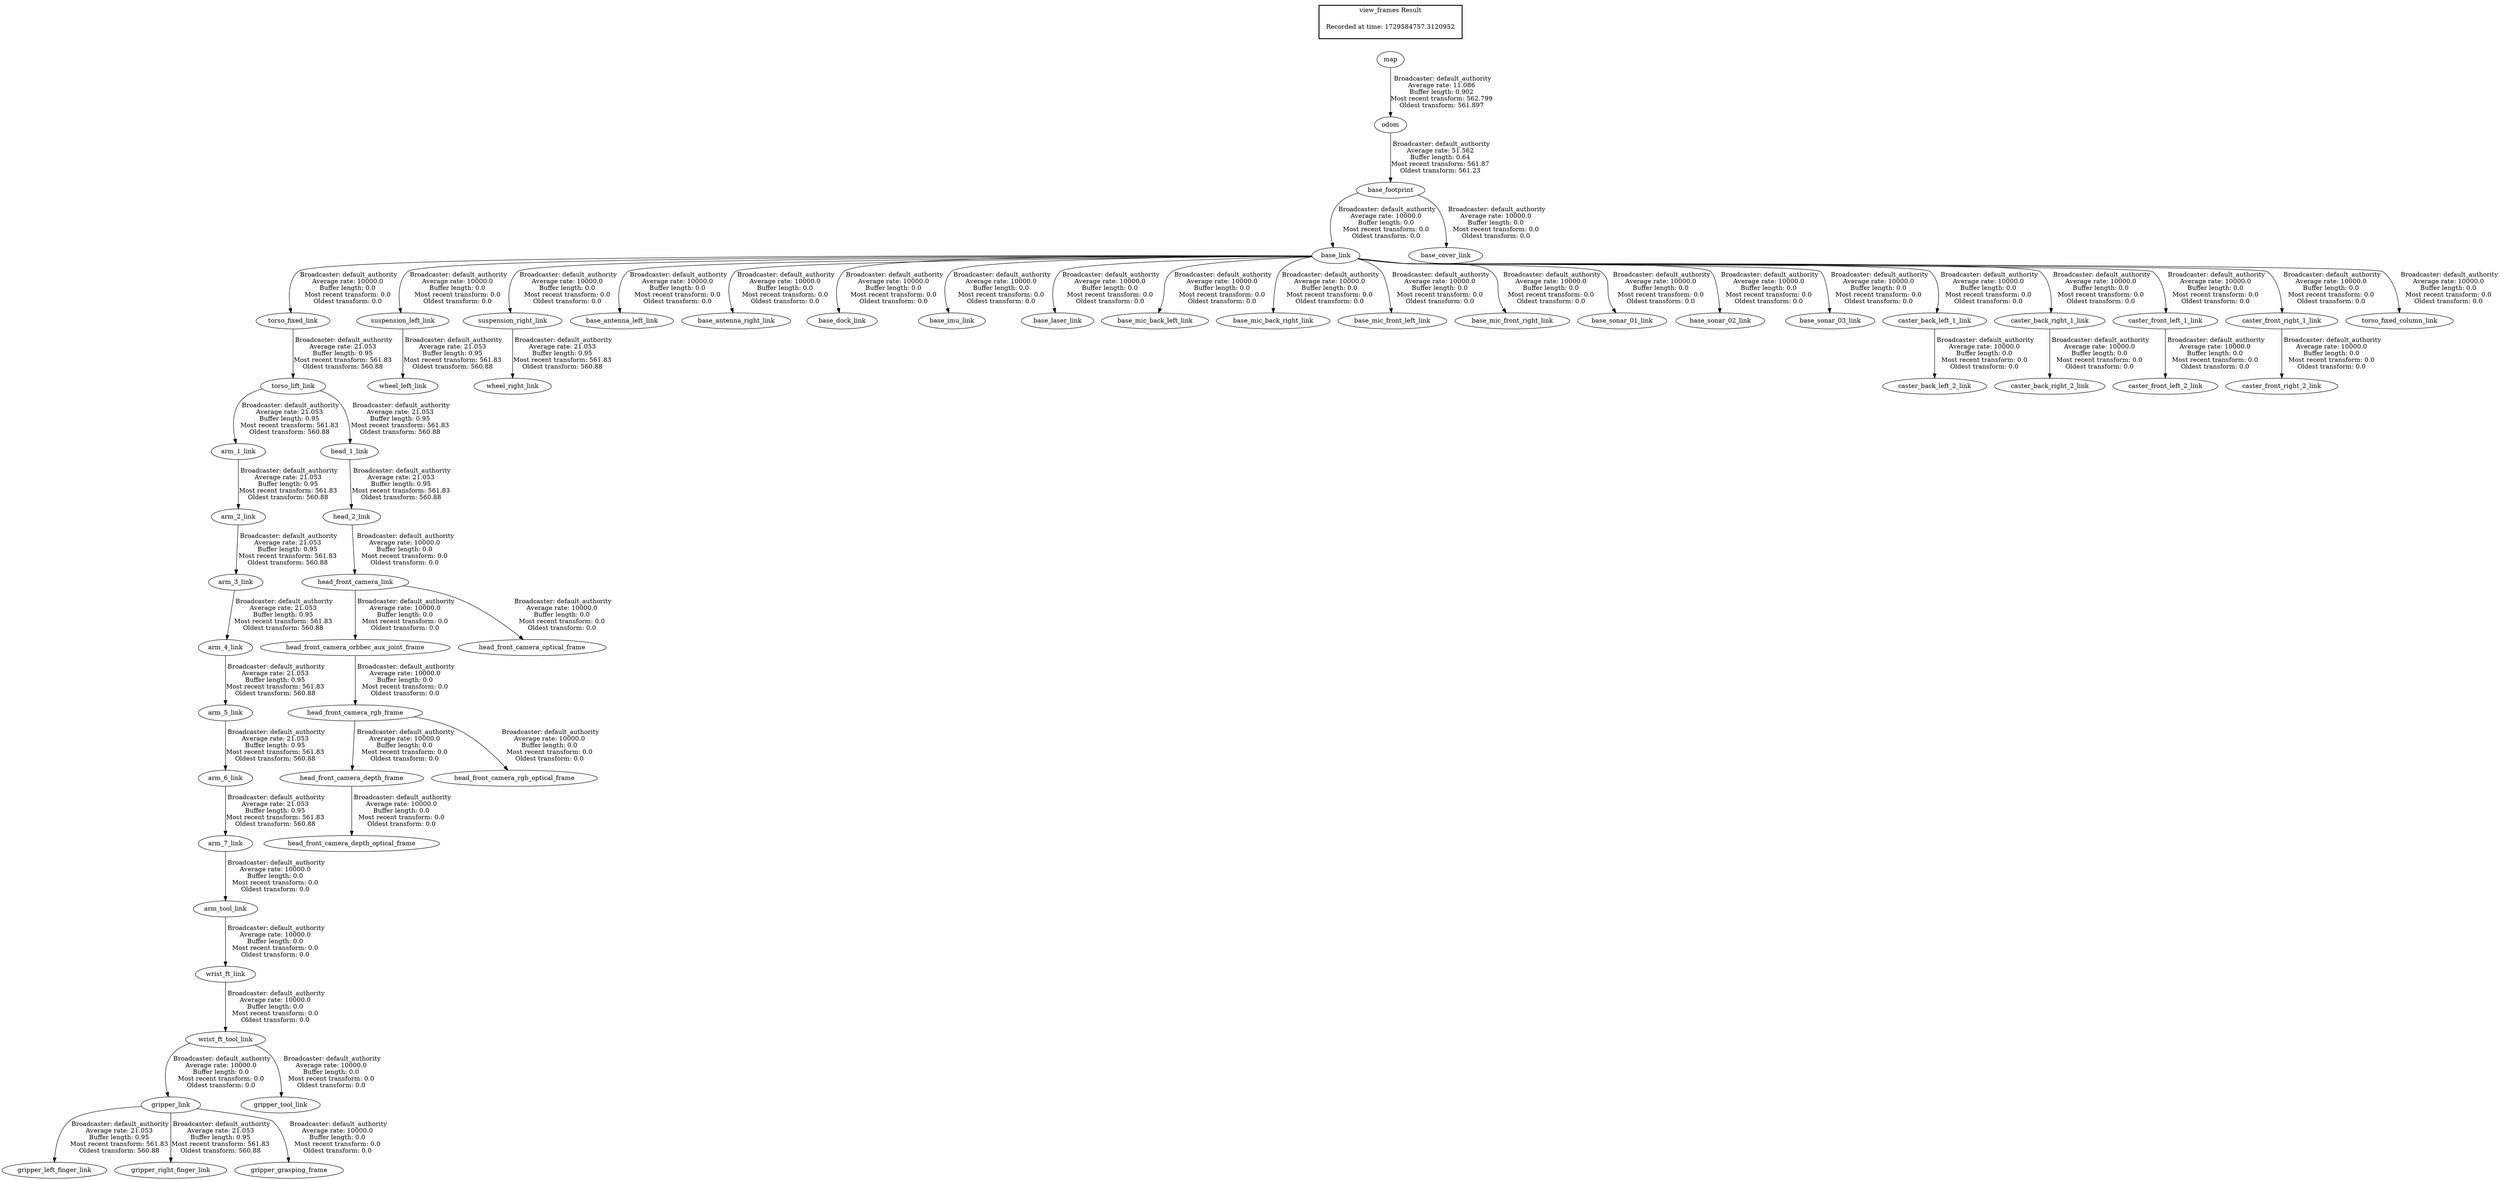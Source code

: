 digraph G {
"torso_lift_link" -> "arm_1_link"[label=" Broadcaster: default_authority\nAverage rate: 21.053\nBuffer length: 0.95\nMost recent transform: 561.83\nOldest transform: 560.88\n"];
"torso_fixed_link" -> "torso_lift_link"[label=" Broadcaster: default_authority\nAverage rate: 21.053\nBuffer length: 0.95\nMost recent transform: 561.83\nOldest transform: 560.88\n"];
"arm_1_link" -> "arm_2_link"[label=" Broadcaster: default_authority\nAverage rate: 21.053\nBuffer length: 0.95\nMost recent transform: 561.83\nOldest transform: 560.88\n"];
"arm_2_link" -> "arm_3_link"[label=" Broadcaster: default_authority\nAverage rate: 21.053\nBuffer length: 0.95\nMost recent transform: 561.83\nOldest transform: 560.88\n"];
"arm_3_link" -> "arm_4_link"[label=" Broadcaster: default_authority\nAverage rate: 21.053\nBuffer length: 0.95\nMost recent transform: 561.83\nOldest transform: 560.88\n"];
"arm_4_link" -> "arm_5_link"[label=" Broadcaster: default_authority\nAverage rate: 21.053\nBuffer length: 0.95\nMost recent transform: 561.83\nOldest transform: 560.88\n"];
"arm_5_link" -> "arm_6_link"[label=" Broadcaster: default_authority\nAverage rate: 21.053\nBuffer length: 0.95\nMost recent transform: 561.83\nOldest transform: 560.88\n"];
"arm_6_link" -> "arm_7_link"[label=" Broadcaster: default_authority\nAverage rate: 21.053\nBuffer length: 0.95\nMost recent transform: 561.83\nOldest transform: 560.88\n"];
"gripper_link" -> "gripper_left_finger_link"[label=" Broadcaster: default_authority\nAverage rate: 21.053\nBuffer length: 0.95\nMost recent transform: 561.83\nOldest transform: 560.88\n"];
"wrist_ft_tool_link" -> "gripper_link"[label=" Broadcaster: default_authority\nAverage rate: 10000.0\nBuffer length: 0.0\nMost recent transform: 0.0\nOldest transform: 0.0\n"];
"gripper_link" -> "gripper_right_finger_link"[label=" Broadcaster: default_authority\nAverage rate: 21.053\nBuffer length: 0.95\nMost recent transform: 561.83\nOldest transform: 560.88\n"];
"torso_lift_link" -> "head_1_link"[label=" Broadcaster: default_authority\nAverage rate: 21.053\nBuffer length: 0.95\nMost recent transform: 561.83\nOldest transform: 560.88\n"];
"head_1_link" -> "head_2_link"[label=" Broadcaster: default_authority\nAverage rate: 21.053\nBuffer length: 0.95\nMost recent transform: 561.83\nOldest transform: 560.88\n"];
"base_link" -> "torso_fixed_link"[label=" Broadcaster: default_authority\nAverage rate: 10000.0\nBuffer length: 0.0\nMost recent transform: 0.0\nOldest transform: 0.0\n"];
"suspension_left_link" -> "wheel_left_link"[label=" Broadcaster: default_authority\nAverage rate: 21.053\nBuffer length: 0.95\nMost recent transform: 561.83\nOldest transform: 560.88\n"];
"base_link" -> "suspension_left_link"[label=" Broadcaster: default_authority\nAverage rate: 10000.0\nBuffer length: 0.0\nMost recent transform: 0.0\nOldest transform: 0.0\n"];
"suspension_right_link" -> "wheel_right_link"[label=" Broadcaster: default_authority\nAverage rate: 21.053\nBuffer length: 0.95\nMost recent transform: 561.83\nOldest transform: 560.88\n"];
"base_link" -> "suspension_right_link"[label=" Broadcaster: default_authority\nAverage rate: 10000.0\nBuffer length: 0.0\nMost recent transform: 0.0\nOldest transform: 0.0\n"];
"arm_7_link" -> "arm_tool_link"[label=" Broadcaster: default_authority\nAverage rate: 10000.0\nBuffer length: 0.0\nMost recent transform: 0.0\nOldest transform: 0.0\n"];
"base_link" -> "base_antenna_left_link"[label=" Broadcaster: default_authority\nAverage rate: 10000.0\nBuffer length: 0.0\nMost recent transform: 0.0\nOldest transform: 0.0\n"];
"base_footprint" -> "base_link"[label=" Broadcaster: default_authority\nAverage rate: 10000.0\nBuffer length: 0.0\nMost recent transform: 0.0\nOldest transform: 0.0\n"];
"base_link" -> "base_antenna_right_link"[label=" Broadcaster: default_authority\nAverage rate: 10000.0\nBuffer length: 0.0\nMost recent transform: 0.0\nOldest transform: 0.0\n"];
"base_link" -> "base_dock_link"[label=" Broadcaster: default_authority\nAverage rate: 10000.0\nBuffer length: 0.0\nMost recent transform: 0.0\nOldest transform: 0.0\n"];
"odom" -> "base_footprint"[label=" Broadcaster: default_authority\nAverage rate: 51.562\nBuffer length: 0.64\nMost recent transform: 561.87\nOldest transform: 561.23\n"];
"base_link" -> "base_imu_link"[label=" Broadcaster: default_authority\nAverage rate: 10000.0\nBuffer length: 0.0\nMost recent transform: 0.0\nOldest transform: 0.0\n"];
"base_link" -> "base_laser_link"[label=" Broadcaster: default_authority\nAverage rate: 10000.0\nBuffer length: 0.0\nMost recent transform: 0.0\nOldest transform: 0.0\n"];
"base_link" -> "base_mic_back_left_link"[label=" Broadcaster: default_authority\nAverage rate: 10000.0\nBuffer length: 0.0\nMost recent transform: 0.0\nOldest transform: 0.0\n"];
"base_link" -> "base_mic_back_right_link"[label=" Broadcaster: default_authority\nAverage rate: 10000.0\nBuffer length: 0.0\nMost recent transform: 0.0\nOldest transform: 0.0\n"];
"base_link" -> "base_mic_front_left_link"[label=" Broadcaster: default_authority\nAverage rate: 10000.0\nBuffer length: 0.0\nMost recent transform: 0.0\nOldest transform: 0.0\n"];
"base_link" -> "base_mic_front_right_link"[label=" Broadcaster: default_authority\nAverage rate: 10000.0\nBuffer length: 0.0\nMost recent transform: 0.0\nOldest transform: 0.0\n"];
"base_link" -> "base_sonar_01_link"[label=" Broadcaster: default_authority\nAverage rate: 10000.0\nBuffer length: 0.0\nMost recent transform: 0.0\nOldest transform: 0.0\n"];
"base_link" -> "base_sonar_02_link"[label=" Broadcaster: default_authority\nAverage rate: 10000.0\nBuffer length: 0.0\nMost recent transform: 0.0\nOldest transform: 0.0\n"];
"base_link" -> "base_sonar_03_link"[label=" Broadcaster: default_authority\nAverage rate: 10000.0\nBuffer length: 0.0\nMost recent transform: 0.0\nOldest transform: 0.0\n"];
"base_link" -> "caster_back_left_1_link"[label=" Broadcaster: default_authority\nAverage rate: 10000.0\nBuffer length: 0.0\nMost recent transform: 0.0\nOldest transform: 0.0\n"];
"caster_back_left_1_link" -> "caster_back_left_2_link"[label=" Broadcaster: default_authority\nAverage rate: 10000.0\nBuffer length: 0.0\nMost recent transform: 0.0\nOldest transform: 0.0\n"];
"base_link" -> "caster_back_right_1_link"[label=" Broadcaster: default_authority\nAverage rate: 10000.0\nBuffer length: 0.0\nMost recent transform: 0.0\nOldest transform: 0.0\n"];
"caster_back_right_1_link" -> "caster_back_right_2_link"[label=" Broadcaster: default_authority\nAverage rate: 10000.0\nBuffer length: 0.0\nMost recent transform: 0.0\nOldest transform: 0.0\n"];
"base_link" -> "caster_front_left_1_link"[label=" Broadcaster: default_authority\nAverage rate: 10000.0\nBuffer length: 0.0\nMost recent transform: 0.0\nOldest transform: 0.0\n"];
"caster_front_left_1_link" -> "caster_front_left_2_link"[label=" Broadcaster: default_authority\nAverage rate: 10000.0\nBuffer length: 0.0\nMost recent transform: 0.0\nOldest transform: 0.0\n"];
"base_link" -> "caster_front_right_1_link"[label=" Broadcaster: default_authority\nAverage rate: 10000.0\nBuffer length: 0.0\nMost recent transform: 0.0\nOldest transform: 0.0\n"];
"caster_front_right_1_link" -> "caster_front_right_2_link"[label=" Broadcaster: default_authority\nAverage rate: 10000.0\nBuffer length: 0.0\nMost recent transform: 0.0\nOldest transform: 0.0\n"];
"base_footprint" -> "base_cover_link"[label=" Broadcaster: default_authority\nAverage rate: 10000.0\nBuffer length: 0.0\nMost recent transform: 0.0\nOldest transform: 0.0\n"];
"gripper_link" -> "gripper_grasping_frame"[label=" Broadcaster: default_authority\nAverage rate: 10000.0\nBuffer length: 0.0\nMost recent transform: 0.0\nOldest transform: 0.0\n"];
"wrist_ft_link" -> "wrist_ft_tool_link"[label=" Broadcaster: default_authority\nAverage rate: 10000.0\nBuffer length: 0.0\nMost recent transform: 0.0\nOldest transform: 0.0\n"];
"wrist_ft_tool_link" -> "gripper_tool_link"[label=" Broadcaster: default_authority\nAverage rate: 10000.0\nBuffer length: 0.0\nMost recent transform: 0.0\nOldest transform: 0.0\n"];
"head_front_camera_rgb_frame" -> "head_front_camera_depth_frame"[label=" Broadcaster: default_authority\nAverage rate: 10000.0\nBuffer length: 0.0\nMost recent transform: 0.0\nOldest transform: 0.0\n"];
"head_front_camera_orbbec_aux_joint_frame" -> "head_front_camera_rgb_frame"[label=" Broadcaster: default_authority\nAverage rate: 10000.0\nBuffer length: 0.0\nMost recent transform: 0.0\nOldest transform: 0.0\n"];
"head_front_camera_depth_frame" -> "head_front_camera_depth_optical_frame"[label=" Broadcaster: default_authority\nAverage rate: 10000.0\nBuffer length: 0.0\nMost recent transform: 0.0\nOldest transform: 0.0\n"];
"head_2_link" -> "head_front_camera_link"[label=" Broadcaster: default_authority\nAverage rate: 10000.0\nBuffer length: 0.0\nMost recent transform: 0.0\nOldest transform: 0.0\n"];
"head_front_camera_link" -> "head_front_camera_optical_frame"[label=" Broadcaster: default_authority\nAverage rate: 10000.0\nBuffer length: 0.0\nMost recent transform: 0.0\nOldest transform: 0.0\n"];
"head_front_camera_link" -> "head_front_camera_orbbec_aux_joint_frame"[label=" Broadcaster: default_authority\nAverage rate: 10000.0\nBuffer length: 0.0\nMost recent transform: 0.0\nOldest transform: 0.0\n"];
"head_front_camera_rgb_frame" -> "head_front_camera_rgb_optical_frame"[label=" Broadcaster: default_authority\nAverage rate: 10000.0\nBuffer length: 0.0\nMost recent transform: 0.0\nOldest transform: 0.0\n"];
"base_link" -> "torso_fixed_column_link"[label=" Broadcaster: default_authority\nAverage rate: 10000.0\nBuffer length: 0.0\nMost recent transform: 0.0\nOldest transform: 0.0\n"];
"arm_tool_link" -> "wrist_ft_link"[label=" Broadcaster: default_authority\nAverage rate: 10000.0\nBuffer length: 0.0\nMost recent transform: 0.0\nOldest transform: 0.0\n"];
"map" -> "odom"[label=" Broadcaster: default_authority\nAverage rate: 11.086\nBuffer length: 0.902\nMost recent transform: 562.799\nOldest transform: 561.897\n"];
edge [style=invis];
 subgraph cluster_legend { style=bold; color=black; label ="view_frames Result";
"Recorded at time: 1729584757.3120952"[ shape=plaintext ] ;
}->"map";
}
